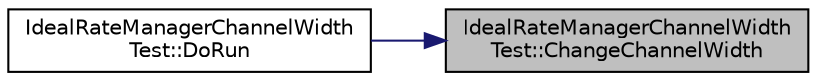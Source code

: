 digraph "IdealRateManagerChannelWidthTest::ChangeChannelWidth"
{
 // LATEX_PDF_SIZE
  edge [fontname="Helvetica",fontsize="10",labelfontname="Helvetica",labelfontsize="10"];
  node [fontname="Helvetica",fontsize="10",shape=record];
  rankdir="RL";
  Node1 [label="IdealRateManagerChannelWidth\lTest::ChangeChannelWidth",height=0.2,width=0.4,color="black", fillcolor="grey75", style="filled", fontcolor="black",tooltip="Change the configured channel width for all nodes."];
  Node1 -> Node2 [dir="back",color="midnightblue",fontsize="10",style="solid",fontname="Helvetica"];
  Node2 [label="IdealRateManagerChannelWidth\lTest::DoRun",height=0.2,width=0.4,color="black", fillcolor="white", style="filled",URL="$class_ideal_rate_manager_channel_width_test.html#a1f92f2719f1b3b364cda5e1024c8c389",tooltip="Implementation to actually run this TestCase."];
}
